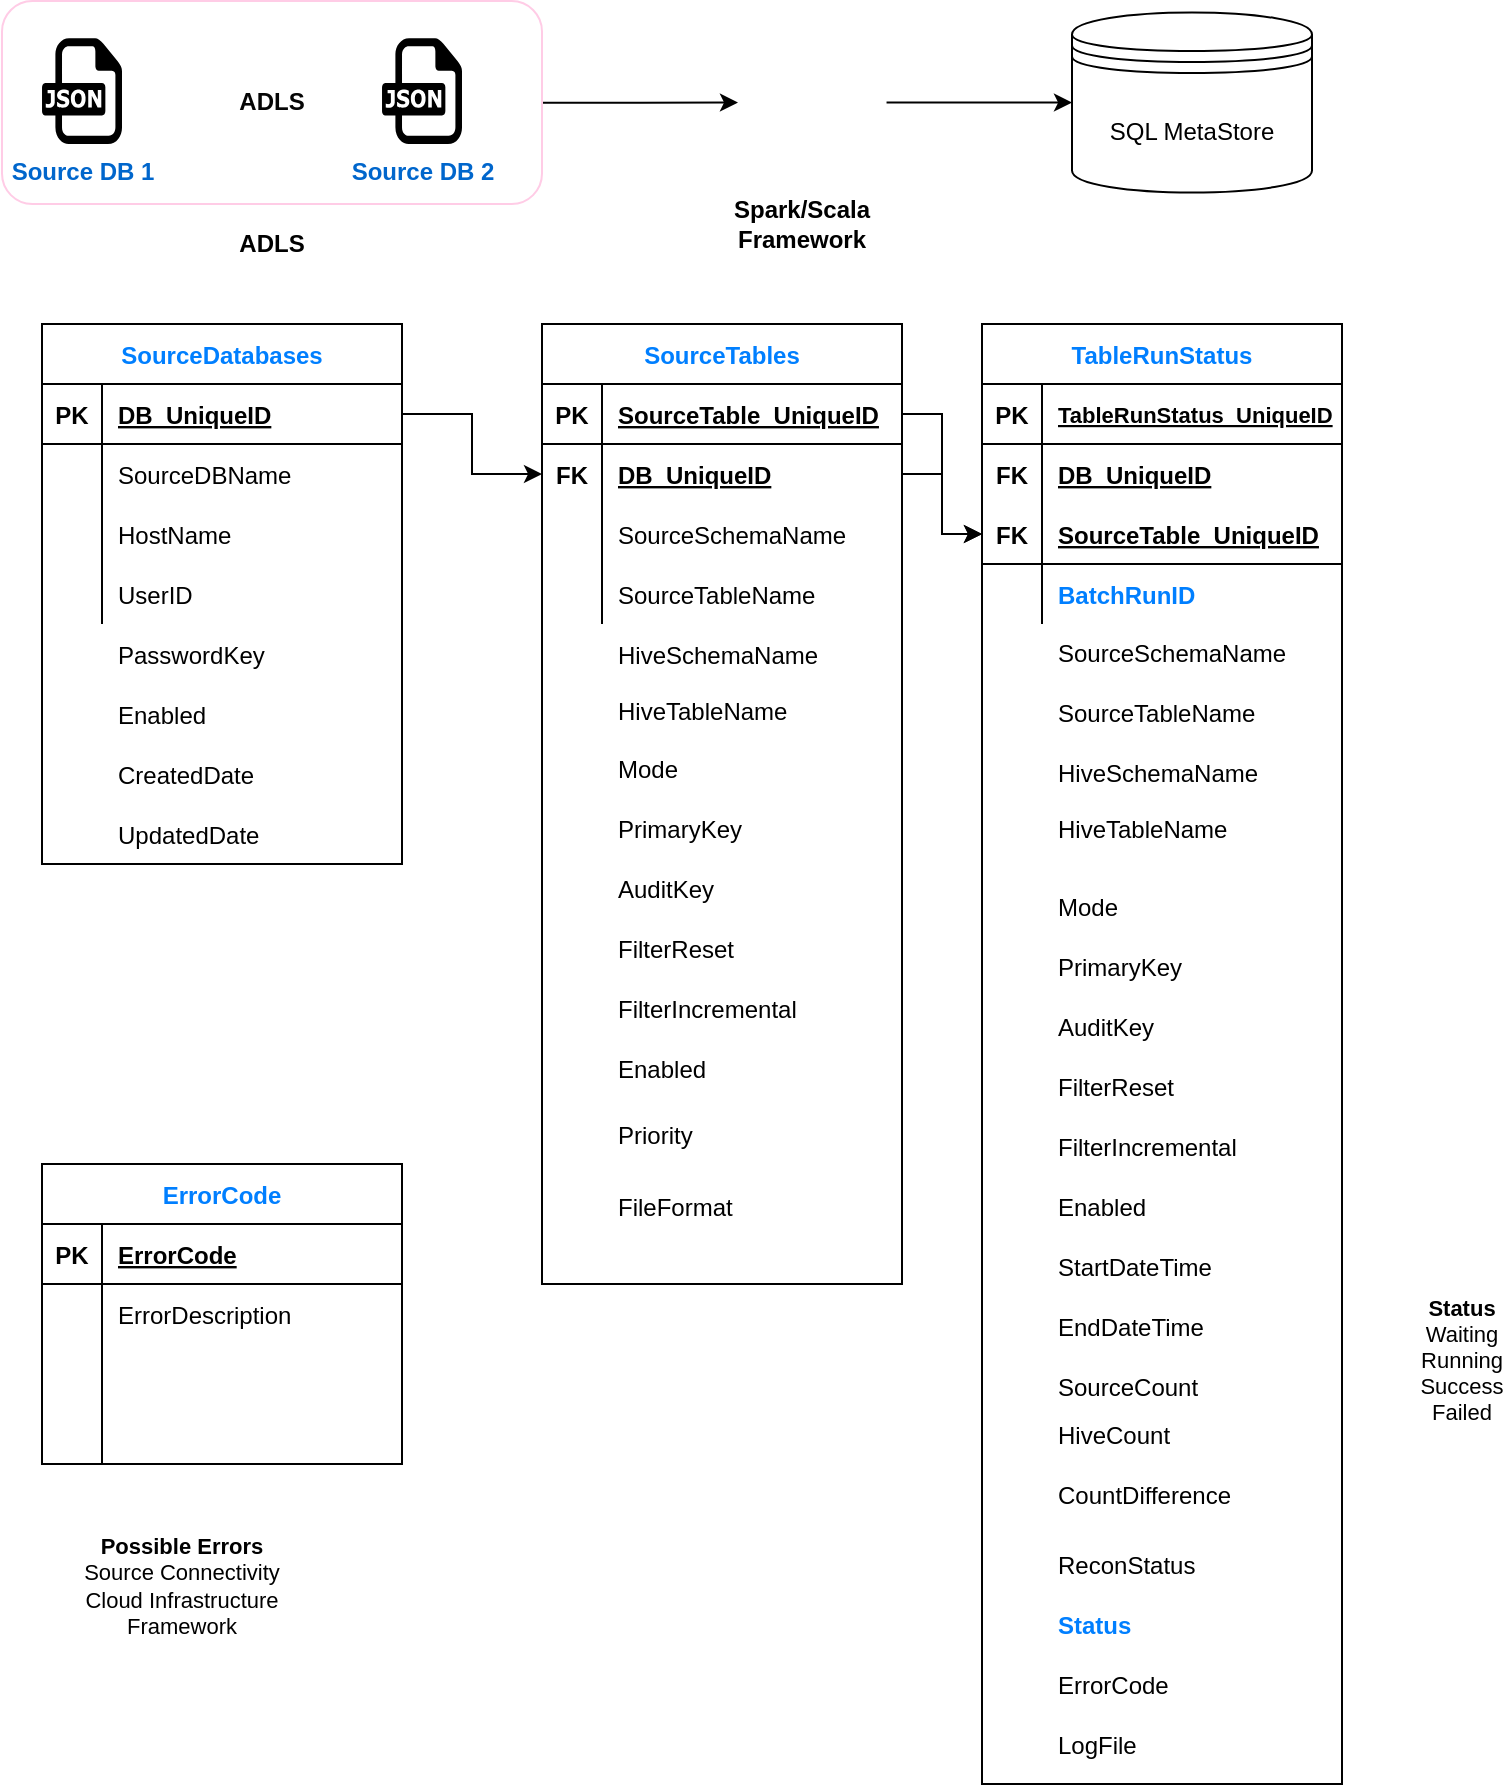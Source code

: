 <mxfile version="13.6.0" type="github" pages="2">
  <diagram id="vkHSAqvuVLFmnMc-gERQ" name="Page-1">
    <mxGraphModel dx="1038" dy="548" grid="1" gridSize="10" guides="1" tooltips="1" connect="1" arrows="1" fold="1" page="1" pageScale="1" pageWidth="850" pageHeight="1100" math="0" shadow="0">
      <root>
        <mxCell id="0" />
        <mxCell id="1" parent="0" />
        <mxCell id="gidcGa3Jhn72kaZIP9KM-67" style="edgeStyle=orthogonalEdgeStyle;rounded=0;orthogonalLoop=1;jettySize=auto;html=1;fontSize=11;fontColor=#007FFF;" parent="1" source="gidcGa3Jhn72kaZIP9KM-63" target="gidcGa3Jhn72kaZIP9KM-65" edge="1">
          <mxGeometry relative="1" as="geometry" />
        </mxCell>
        <mxCell id="gidcGa3Jhn72kaZIP9KM-63" value="&lt;font color=&quot;#050505&quot; size=&quot;1&quot;&gt;&lt;b style=&quot;font-size: 12px&quot;&gt;ADLS&lt;/b&gt;&lt;/font&gt;" style="rounded=1;whiteSpace=wrap;html=1;labelBackgroundColor=none;strokeColor=#FFCCE6;fontSize=11;fontColor=#007FFF;" parent="1" vertex="1">
          <mxGeometry x="20" y="18.55" width="270" height="101.45" as="geometry" />
        </mxCell>
        <mxCell id="OSCY4gfTOVEM4-6REEk--1" value="SQL MetaStore" style="shape=datastore;whiteSpace=wrap;html=1;" parent="1" vertex="1">
          <mxGeometry x="555" y="24.27" width="120" height="90" as="geometry" />
        </mxCell>
        <mxCell id="OSCY4gfTOVEM4-6REEk--18" value="PasswordKey" style="shape=partialRectangle;connectable=0;fillColor=none;top=0;left=0;bottom=0;right=0;align=left;spacingLeft=6;overflow=hidden;" parent="1" vertex="1">
          <mxGeometry x="70" y="330" width="150" height="30" as="geometry" />
        </mxCell>
        <mxCell id="OSCY4gfTOVEM4-6REEk--19" value="Enabled" style="shape=partialRectangle;connectable=0;fillColor=none;top=0;left=0;bottom=0;right=0;align=left;spacingLeft=6;overflow=hidden;" parent="1" vertex="1">
          <mxGeometry x="70" y="360" width="150" height="30" as="geometry" />
        </mxCell>
        <mxCell id="OSCY4gfTOVEM4-6REEk--2" value="SourceDatabases" style="shape=table;startSize=30;container=1;collapsible=1;childLayout=tableLayout;fixedRows=1;rowLines=0;fontStyle=1;align=center;resizeLast=1;fontColor=#007FFF;" parent="1" vertex="1">
          <mxGeometry x="40" y="180" width="180" height="270" as="geometry" />
        </mxCell>
        <mxCell id="OSCY4gfTOVEM4-6REEk--3" value="" style="shape=partialRectangle;collapsible=0;dropTarget=0;pointerEvents=0;fillColor=none;top=0;left=0;bottom=1;right=0;points=[[0,0.5],[1,0.5]];portConstraint=eastwest;" parent="OSCY4gfTOVEM4-6REEk--2" vertex="1">
          <mxGeometry y="30" width="180" height="30" as="geometry" />
        </mxCell>
        <mxCell id="OSCY4gfTOVEM4-6REEk--4" value="PK" style="shape=partialRectangle;connectable=0;fillColor=none;top=0;left=0;bottom=0;right=0;fontStyle=1;overflow=hidden;" parent="OSCY4gfTOVEM4-6REEk--3" vertex="1">
          <mxGeometry width="30" height="30" as="geometry" />
        </mxCell>
        <mxCell id="OSCY4gfTOVEM4-6REEk--5" value="DB_UniqueID" style="shape=partialRectangle;connectable=0;fillColor=none;top=0;left=0;bottom=0;right=0;align=left;spacingLeft=6;fontStyle=5;overflow=hidden;" parent="OSCY4gfTOVEM4-6REEk--3" vertex="1">
          <mxGeometry x="30" width="150" height="30" as="geometry" />
        </mxCell>
        <mxCell id="OSCY4gfTOVEM4-6REEk--6" value="" style="shape=partialRectangle;collapsible=0;dropTarget=0;pointerEvents=0;fillColor=none;top=0;left=0;bottom=0;right=0;points=[[0,0.5],[1,0.5]];portConstraint=eastwest;" parent="OSCY4gfTOVEM4-6REEk--2" vertex="1">
          <mxGeometry y="60" width="180" height="30" as="geometry" />
        </mxCell>
        <mxCell id="OSCY4gfTOVEM4-6REEk--7" value="" style="shape=partialRectangle;connectable=0;fillColor=none;top=0;left=0;bottom=0;right=0;editable=1;overflow=hidden;" parent="OSCY4gfTOVEM4-6REEk--6" vertex="1">
          <mxGeometry width="30" height="30" as="geometry" />
        </mxCell>
        <mxCell id="OSCY4gfTOVEM4-6REEk--8" value="SourceDBName" style="shape=partialRectangle;connectable=0;fillColor=none;top=0;left=0;bottom=0;right=0;align=left;spacingLeft=6;overflow=hidden;" parent="OSCY4gfTOVEM4-6REEk--6" vertex="1">
          <mxGeometry x="30" width="150" height="30" as="geometry" />
        </mxCell>
        <mxCell id="OSCY4gfTOVEM4-6REEk--9" value="" style="shape=partialRectangle;collapsible=0;dropTarget=0;pointerEvents=0;fillColor=none;top=0;left=0;bottom=0;right=0;points=[[0,0.5],[1,0.5]];portConstraint=eastwest;" parent="OSCY4gfTOVEM4-6REEk--2" vertex="1">
          <mxGeometry y="90" width="180" height="30" as="geometry" />
        </mxCell>
        <mxCell id="OSCY4gfTOVEM4-6REEk--10" value="" style="shape=partialRectangle;connectable=0;fillColor=none;top=0;left=0;bottom=0;right=0;editable=1;overflow=hidden;" parent="OSCY4gfTOVEM4-6REEk--9" vertex="1">
          <mxGeometry width="30" height="30" as="geometry" />
        </mxCell>
        <mxCell id="OSCY4gfTOVEM4-6REEk--11" value="HostName" style="shape=partialRectangle;connectable=0;fillColor=none;top=0;left=0;bottom=0;right=0;align=left;spacingLeft=6;overflow=hidden;" parent="OSCY4gfTOVEM4-6REEk--9" vertex="1">
          <mxGeometry x="30" width="150" height="30" as="geometry" />
        </mxCell>
        <mxCell id="OSCY4gfTOVEM4-6REEk--12" value="" style="shape=partialRectangle;collapsible=0;dropTarget=0;pointerEvents=0;fillColor=none;top=0;left=0;bottom=0;right=0;points=[[0,0.5],[1,0.5]];portConstraint=eastwest;" parent="OSCY4gfTOVEM4-6REEk--2" vertex="1">
          <mxGeometry y="120" width="180" height="30" as="geometry" />
        </mxCell>
        <mxCell id="OSCY4gfTOVEM4-6REEk--13" value="" style="shape=partialRectangle;connectable=0;fillColor=none;top=0;left=0;bottom=0;right=0;editable=1;overflow=hidden;" parent="OSCY4gfTOVEM4-6REEk--12" vertex="1">
          <mxGeometry width="30" height="30" as="geometry" />
        </mxCell>
        <mxCell id="OSCY4gfTOVEM4-6REEk--14" value="UserID" style="shape=partialRectangle;connectable=0;fillColor=none;top=0;left=0;bottom=0;right=0;align=left;spacingLeft=6;overflow=hidden;" parent="OSCY4gfTOVEM4-6REEk--12" vertex="1">
          <mxGeometry x="30" width="150" height="30" as="geometry" />
        </mxCell>
        <mxCell id="OSCY4gfTOVEM4-6REEk--41" style="edgeStyle=orthogonalEdgeStyle;rounded=0;orthogonalLoop=1;jettySize=auto;html=1;" parent="1" source="OSCY4gfTOVEM4-6REEk--3" target="OSCY4gfTOVEM4-6REEk--30" edge="1">
          <mxGeometry relative="1" as="geometry" />
        </mxCell>
        <mxCell id="OSCY4gfTOVEM4-6REEk--24" value="HiveSchemaName" style="shape=partialRectangle;connectable=0;fillColor=none;top=0;left=0;bottom=0;right=0;align=left;spacingLeft=6;overflow=hidden;" parent="1" vertex="1">
          <mxGeometry x="320" y="330" width="150" height="30" as="geometry" />
        </mxCell>
        <mxCell id="OSCY4gfTOVEM4-6REEk--25" value="Mode" style="shape=partialRectangle;connectable=0;fillColor=none;top=0;left=0;bottom=0;right=0;align=left;spacingLeft=6;overflow=hidden;" parent="1" vertex="1">
          <mxGeometry x="320" y="387" width="150" height="30" as="geometry" />
        </mxCell>
        <mxCell id="OSCY4gfTOVEM4-6REEk--39" value="FK" style="shape=partialRectangle;connectable=0;fillColor=none;top=0;left=0;bottom=0;right=0;fontStyle=1;overflow=hidden;" parent="1" vertex="1">
          <mxGeometry x="290" y="240" width="30" height="30" as="geometry" />
        </mxCell>
        <mxCell id="OSCY4gfTOVEM4-6REEk--40" value="DB_UniqueID" style="shape=partialRectangle;connectable=0;fillColor=none;top=0;left=0;bottom=0;right=0;align=left;spacingLeft=6;fontStyle=5;overflow=hidden;" parent="1" vertex="1">
          <mxGeometry x="320" y="240" width="150" height="30" as="geometry" />
        </mxCell>
        <mxCell id="OSCY4gfTOVEM4-6REEk--26" value="SourceTables" style="shape=table;startSize=30;container=1;collapsible=1;childLayout=tableLayout;fixedRows=1;rowLines=0;fontStyle=1;align=center;resizeLast=1;fontColor=#007FFF;" parent="1" vertex="1">
          <mxGeometry x="290" y="180" width="180" height="480" as="geometry" />
        </mxCell>
        <mxCell id="OSCY4gfTOVEM4-6REEk--27" value="" style="shape=partialRectangle;collapsible=0;dropTarget=0;pointerEvents=0;fillColor=none;top=0;left=0;bottom=1;right=0;points=[[0,0.5],[1,0.5]];portConstraint=eastwest;" parent="OSCY4gfTOVEM4-6REEk--26" vertex="1">
          <mxGeometry y="30" width="180" height="30" as="geometry" />
        </mxCell>
        <mxCell id="OSCY4gfTOVEM4-6REEk--28" value="PK" style="shape=partialRectangle;connectable=0;fillColor=none;top=0;left=0;bottom=0;right=0;fontStyle=1;overflow=hidden;" parent="OSCY4gfTOVEM4-6REEk--27" vertex="1">
          <mxGeometry width="30" height="30" as="geometry" />
        </mxCell>
        <mxCell id="OSCY4gfTOVEM4-6REEk--29" value="SourceTable_UniqueID" style="shape=partialRectangle;connectable=0;fillColor=none;top=0;left=0;bottom=0;right=0;align=left;spacingLeft=6;fontStyle=5;overflow=hidden;" parent="OSCY4gfTOVEM4-6REEk--27" vertex="1">
          <mxGeometry x="30" width="150" height="30" as="geometry" />
        </mxCell>
        <mxCell id="OSCY4gfTOVEM4-6REEk--30" value="" style="shape=partialRectangle;collapsible=0;dropTarget=0;pointerEvents=0;fillColor=none;top=0;left=0;bottom=0;right=0;points=[[0,0.5],[1,0.5]];portConstraint=eastwest;" parent="OSCY4gfTOVEM4-6REEk--26" vertex="1">
          <mxGeometry y="60" width="180" height="30" as="geometry" />
        </mxCell>
        <mxCell id="OSCY4gfTOVEM4-6REEk--31" value="" style="shape=partialRectangle;connectable=0;fillColor=none;top=0;left=0;bottom=0;right=0;editable=1;overflow=hidden;strokeColor=#FFCCE6;" parent="OSCY4gfTOVEM4-6REEk--30" vertex="1">
          <mxGeometry width="30" height="30" as="geometry" />
        </mxCell>
        <mxCell id="OSCY4gfTOVEM4-6REEk--32" value="" style="shape=partialRectangle;connectable=0;fillColor=none;top=0;left=0;bottom=0;right=0;align=left;spacingLeft=6;overflow=hidden;" parent="OSCY4gfTOVEM4-6REEk--30" vertex="1">
          <mxGeometry x="30" width="150" height="30" as="geometry" />
        </mxCell>
        <mxCell id="OSCY4gfTOVEM4-6REEk--33" value="" style="shape=partialRectangle;collapsible=0;dropTarget=0;pointerEvents=0;fillColor=none;top=0;left=0;bottom=0;right=0;points=[[0,0.5],[1,0.5]];portConstraint=eastwest;" parent="OSCY4gfTOVEM4-6REEk--26" vertex="1">
          <mxGeometry y="90" width="180" height="30" as="geometry" />
        </mxCell>
        <mxCell id="OSCY4gfTOVEM4-6REEk--34" value="" style="shape=partialRectangle;connectable=0;fillColor=none;top=0;left=0;bottom=0;right=0;editable=1;overflow=hidden;" parent="OSCY4gfTOVEM4-6REEk--33" vertex="1">
          <mxGeometry width="30" height="30" as="geometry" />
        </mxCell>
        <mxCell id="OSCY4gfTOVEM4-6REEk--35" value="SourceSchemaName" style="shape=partialRectangle;connectable=0;fillColor=none;top=0;left=0;bottom=0;right=0;align=left;spacingLeft=6;overflow=hidden;" parent="OSCY4gfTOVEM4-6REEk--33" vertex="1">
          <mxGeometry x="30" width="150" height="30" as="geometry" />
        </mxCell>
        <mxCell id="OSCY4gfTOVEM4-6REEk--36" value="" style="shape=partialRectangle;collapsible=0;dropTarget=0;pointerEvents=0;fillColor=none;top=0;left=0;bottom=0;right=0;points=[[0,0.5],[1,0.5]];portConstraint=eastwest;" parent="OSCY4gfTOVEM4-6REEk--26" vertex="1">
          <mxGeometry y="120" width="180" height="30" as="geometry" />
        </mxCell>
        <mxCell id="OSCY4gfTOVEM4-6REEk--37" value="" style="shape=partialRectangle;connectable=0;fillColor=none;top=0;left=0;bottom=0;right=0;editable=1;overflow=hidden;" parent="OSCY4gfTOVEM4-6REEk--36" vertex="1">
          <mxGeometry width="30" height="30" as="geometry" />
        </mxCell>
        <mxCell id="OSCY4gfTOVEM4-6REEk--38" value="SourceTableName" style="shape=partialRectangle;connectable=0;fillColor=none;top=0;left=0;bottom=0;right=0;align=left;spacingLeft=6;overflow=hidden;" parent="OSCY4gfTOVEM4-6REEk--36" vertex="1">
          <mxGeometry x="30" width="150" height="30" as="geometry" />
        </mxCell>
        <mxCell id="OSCY4gfTOVEM4-6REEk--43" value="FilterReset" style="shape=partialRectangle;connectable=0;fillColor=none;top=0;left=0;bottom=0;right=0;align=left;spacingLeft=6;overflow=hidden;" parent="1" vertex="1">
          <mxGeometry x="320" y="477" width="150" height="30" as="geometry" />
        </mxCell>
        <mxCell id="OSCY4gfTOVEM4-6REEk--44" value="FilterIncremental" style="shape=partialRectangle;connectable=0;fillColor=none;top=0;left=0;bottom=0;right=0;align=left;spacingLeft=6;overflow=hidden;" parent="1" vertex="1">
          <mxGeometry x="320" y="507" width="150" height="30" as="geometry" />
        </mxCell>
        <mxCell id="OSCY4gfTOVEM4-6REEk--45" value="PrimaryKey" style="shape=partialRectangle;connectable=0;fillColor=none;top=0;left=0;bottom=0;right=0;align=left;spacingLeft=6;overflow=hidden;" parent="1" vertex="1">
          <mxGeometry x="320" y="417" width="150" height="30" as="geometry" />
        </mxCell>
        <mxCell id="OSCY4gfTOVEM4-6REEk--46" value="AuditKey" style="shape=partialRectangle;connectable=0;fillColor=none;top=0;left=0;bottom=0;right=0;align=left;spacingLeft=6;overflow=hidden;" parent="1" vertex="1">
          <mxGeometry x="320" y="447" width="150" height="30" as="geometry" />
        </mxCell>
        <mxCell id="OSCY4gfTOVEM4-6REEk--47" value="Enabled" style="shape=partialRectangle;connectable=0;fillColor=none;top=0;left=0;bottom=0;right=0;align=left;spacingLeft=6;overflow=hidden;" parent="1" vertex="1">
          <mxGeometry x="320" y="537" width="150" height="30" as="geometry" />
        </mxCell>
        <mxCell id="OSCY4gfTOVEM4-6REEk--48" value="CreatedDate" style="shape=partialRectangle;connectable=0;fillColor=none;top=0;left=0;bottom=0;right=0;align=left;spacingLeft=6;overflow=hidden;" parent="1" vertex="1">
          <mxGeometry x="70" y="390" width="150" height="30" as="geometry" />
        </mxCell>
        <mxCell id="OSCY4gfTOVEM4-6REEk--49" value="UpdatedDate" style="shape=partialRectangle;connectable=0;fillColor=none;top=0;left=0;bottom=0;right=0;align=left;spacingLeft=6;overflow=hidden;" parent="1" vertex="1">
          <mxGeometry x="70" y="420" width="150" height="30" as="geometry" />
        </mxCell>
        <mxCell id="gidcGa3Jhn72kaZIP9KM-15" value="Mode" style="shape=partialRectangle;connectable=0;fillColor=none;top=0;left=0;bottom=0;right=0;align=left;spacingLeft=6;overflow=hidden;" parent="1" vertex="1">
          <mxGeometry x="540" y="456" width="150" height="30" as="geometry" />
        </mxCell>
        <mxCell id="gidcGa3Jhn72kaZIP9KM-16" value="FK" style="shape=partialRectangle;connectable=0;fillColor=none;top=0;left=0;bottom=0;right=0;fontStyle=1;overflow=hidden;" parent="1" vertex="1">
          <mxGeometry x="510" y="240" width="30" height="30" as="geometry" />
        </mxCell>
        <mxCell id="gidcGa3Jhn72kaZIP9KM-17" value="DB_UniqueID" style="shape=partialRectangle;connectable=0;fillColor=none;top=0;left=0;bottom=0;right=0;align=left;spacingLeft=6;fontStyle=5;overflow=hidden;" parent="1" vertex="1">
          <mxGeometry x="540" y="240" width="150" height="30" as="geometry" />
        </mxCell>
        <mxCell id="gidcGa3Jhn72kaZIP9KM-31" value="FilterReset" style="shape=partialRectangle;connectable=0;fillColor=none;top=0;left=0;bottom=0;right=0;align=left;spacingLeft=6;overflow=hidden;" parent="1" vertex="1">
          <mxGeometry x="540" y="546" width="150" height="30" as="geometry" />
        </mxCell>
        <mxCell id="gidcGa3Jhn72kaZIP9KM-32" value="FilterIncremental" style="shape=partialRectangle;connectable=0;fillColor=none;top=0;left=0;bottom=0;right=0;align=left;spacingLeft=6;overflow=hidden;" parent="1" vertex="1">
          <mxGeometry x="540" y="576" width="150" height="30" as="geometry" />
        </mxCell>
        <mxCell id="gidcGa3Jhn72kaZIP9KM-33" value="PrimaryKey" style="shape=partialRectangle;connectable=0;fillColor=none;top=0;left=0;bottom=0;right=0;align=left;spacingLeft=6;overflow=hidden;" parent="1" vertex="1">
          <mxGeometry x="540" y="486" width="150" height="30" as="geometry" />
        </mxCell>
        <mxCell id="gidcGa3Jhn72kaZIP9KM-34" value="AuditKey" style="shape=partialRectangle;connectable=0;fillColor=none;top=0;left=0;bottom=0;right=0;align=left;spacingLeft=6;overflow=hidden;" parent="1" vertex="1">
          <mxGeometry x="540" y="516" width="150" height="30" as="geometry" />
        </mxCell>
        <mxCell id="gidcGa3Jhn72kaZIP9KM-35" value="Enabled" style="shape=partialRectangle;connectable=0;fillColor=none;top=0;left=0;bottom=0;right=0;align=left;spacingLeft=6;overflow=hidden;strokeColor=#0066CC;" parent="1" vertex="1">
          <mxGeometry x="540" y="606" width="150" height="30" as="geometry" />
        </mxCell>
        <mxCell id="gidcGa3Jhn72kaZIP9KM-18" value="TableRunStatus" style="shape=table;startSize=30;container=1;collapsible=1;childLayout=tableLayout;fixedRows=1;rowLines=0;fontStyle=1;align=center;resizeLast=1;labelBackgroundColor=none;fontColor=#007FFF;" parent="1" vertex="1">
          <mxGeometry x="510" y="180" width="180" height="730" as="geometry" />
        </mxCell>
        <mxCell id="gidcGa3Jhn72kaZIP9KM-19" value="" style="shape=partialRectangle;collapsible=0;dropTarget=0;pointerEvents=0;fillColor=none;top=0;left=0;bottom=1;right=0;points=[[0,0.5],[1,0.5]];portConstraint=eastwest;" parent="gidcGa3Jhn72kaZIP9KM-18" vertex="1">
          <mxGeometry y="30" width="180" height="30" as="geometry" />
        </mxCell>
        <mxCell id="gidcGa3Jhn72kaZIP9KM-20" value="PK" style="shape=partialRectangle;connectable=0;fillColor=none;top=0;left=0;bottom=0;right=0;fontStyle=1;overflow=hidden;" parent="gidcGa3Jhn72kaZIP9KM-19" vertex="1">
          <mxGeometry width="30" height="30" as="geometry" />
        </mxCell>
        <mxCell id="gidcGa3Jhn72kaZIP9KM-21" value="TableRunStatus_UniqueID" style="shape=partialRectangle;connectable=0;fillColor=none;top=0;left=0;bottom=0;right=0;align=left;spacingLeft=6;fontStyle=5;overflow=hidden;fontSize=11;" parent="gidcGa3Jhn72kaZIP9KM-19" vertex="1">
          <mxGeometry x="30" width="150" height="30" as="geometry" />
        </mxCell>
        <mxCell id="gidcGa3Jhn72kaZIP9KM-22" value="" style="shape=partialRectangle;collapsible=0;dropTarget=0;pointerEvents=0;fillColor=none;top=0;left=0;bottom=0;right=0;points=[[0,0.5],[1,0.5]];portConstraint=eastwest;" parent="gidcGa3Jhn72kaZIP9KM-18" vertex="1">
          <mxGeometry y="60" width="180" height="30" as="geometry" />
        </mxCell>
        <mxCell id="gidcGa3Jhn72kaZIP9KM-23" value="" style="shape=partialRectangle;connectable=0;fillColor=none;top=0;left=0;bottom=0;right=0;editable=1;overflow=hidden;strokeColor=#FFCCE6;" parent="gidcGa3Jhn72kaZIP9KM-22" vertex="1">
          <mxGeometry width="30" height="30" as="geometry" />
        </mxCell>
        <mxCell id="gidcGa3Jhn72kaZIP9KM-24" value="" style="shape=partialRectangle;connectable=0;fillColor=none;top=0;left=0;bottom=0;right=0;align=left;spacingLeft=6;overflow=hidden;" parent="gidcGa3Jhn72kaZIP9KM-22" vertex="1">
          <mxGeometry x="30" width="150" height="30" as="geometry" />
        </mxCell>
        <mxCell id="gidcGa3Jhn72kaZIP9KM-25" value="" style="shape=partialRectangle;collapsible=0;dropTarget=0;pointerEvents=0;fillColor=none;top=0;left=0;bottom=0;right=0;points=[[0,0.5],[1,0.5]];portConstraint=eastwest;" parent="gidcGa3Jhn72kaZIP9KM-18" vertex="1">
          <mxGeometry y="90" width="180" height="30" as="geometry" />
        </mxCell>
        <mxCell id="gidcGa3Jhn72kaZIP9KM-26" value="" style="shape=partialRectangle;connectable=0;fillColor=none;top=0;left=0;bottom=0;right=0;editable=1;overflow=hidden;" parent="gidcGa3Jhn72kaZIP9KM-25" vertex="1">
          <mxGeometry width="30" height="30" as="geometry" />
        </mxCell>
        <mxCell id="gidcGa3Jhn72kaZIP9KM-27" value="" style="shape=partialRectangle;connectable=0;fillColor=none;top=0;left=0;bottom=0;right=0;align=left;spacingLeft=6;overflow=hidden;" parent="gidcGa3Jhn72kaZIP9KM-25" vertex="1">
          <mxGeometry x="30" width="150" height="30" as="geometry" />
        </mxCell>
        <mxCell id="gidcGa3Jhn72kaZIP9KM-28" value="" style="shape=partialRectangle;collapsible=0;dropTarget=0;pointerEvents=0;fillColor=none;top=0;left=0;bottom=0;right=0;points=[[0,0.5],[1,0.5]];portConstraint=eastwest;" parent="gidcGa3Jhn72kaZIP9KM-18" vertex="1">
          <mxGeometry y="120" width="180" height="30" as="geometry" />
        </mxCell>
        <mxCell id="gidcGa3Jhn72kaZIP9KM-29" value="" style="shape=partialRectangle;connectable=0;fillColor=none;top=0;left=0;bottom=0;right=0;editable=1;overflow=hidden;" parent="gidcGa3Jhn72kaZIP9KM-28" vertex="1">
          <mxGeometry width="30" height="30" as="geometry" />
        </mxCell>
        <mxCell id="gidcGa3Jhn72kaZIP9KM-30" value="BatchRunID" style="shape=partialRectangle;connectable=0;fillColor=none;top=0;left=0;bottom=0;right=0;align=left;spacingLeft=6;overflow=hidden;fontColor=#007FFF;fontStyle=1" parent="gidcGa3Jhn72kaZIP9KM-28" vertex="1">
          <mxGeometry x="30" width="150" height="30" as="geometry" />
        </mxCell>
        <mxCell id="gidcGa3Jhn72kaZIP9KM-43" value="" style="shape=partialRectangle;collapsible=0;dropTarget=0;pointerEvents=0;fillColor=none;top=0;left=0;bottom=1;right=0;points=[[0,0.5],[1,0.5]];portConstraint=eastwest;" parent="1" vertex="1">
          <mxGeometry x="510" y="270" width="180" height="30" as="geometry" />
        </mxCell>
        <mxCell id="gidcGa3Jhn72kaZIP9KM-44" value="FK" style="shape=partialRectangle;connectable=0;fillColor=none;top=0;left=0;bottom=0;right=0;fontStyle=1;overflow=hidden;" parent="gidcGa3Jhn72kaZIP9KM-43" vertex="1">
          <mxGeometry width="30" height="30" as="geometry" />
        </mxCell>
        <mxCell id="gidcGa3Jhn72kaZIP9KM-45" value="SourceTable_UniqueID" style="shape=partialRectangle;connectable=0;fillColor=none;top=0;left=0;bottom=0;right=0;align=left;spacingLeft=6;fontStyle=5;overflow=hidden;" parent="gidcGa3Jhn72kaZIP9KM-43" vertex="1">
          <mxGeometry x="30" width="150" height="30" as="geometry" />
        </mxCell>
        <mxCell id="gidcGa3Jhn72kaZIP9KM-49" value="StartDateTime" style="shape=partialRectangle;connectable=0;fillColor=none;top=0;left=0;bottom=0;right=0;align=left;spacingLeft=6;overflow=hidden;" parent="1" vertex="1">
          <mxGeometry x="540" y="636" width="150" height="30" as="geometry" />
        </mxCell>
        <mxCell id="gidcGa3Jhn72kaZIP9KM-50" value="EndDateTime" style="shape=partialRectangle;connectable=0;fillColor=none;top=0;left=0;bottom=0;right=0;align=left;spacingLeft=6;overflow=hidden;" parent="1" vertex="1">
          <mxGeometry x="540" y="666" width="150" height="30" as="geometry" />
        </mxCell>
        <mxCell id="gidcGa3Jhn72kaZIP9KM-51" value="Status" style="shape=partialRectangle;connectable=0;fillColor=none;top=0;left=0;bottom=0;right=0;align=left;spacingLeft=6;overflow=hidden;fontColor=#007FFF;fontStyle=1" parent="1" vertex="1">
          <mxGeometry x="540" y="815" width="150" height="30" as="geometry" />
        </mxCell>
        <mxCell id="gidcGa3Jhn72kaZIP9KM-52" value="HiveTableName" style="shape=partialRectangle;connectable=0;fillColor=none;top=0;left=0;bottom=0;right=0;align=left;spacingLeft=6;overflow=hidden;" parent="1" vertex="1">
          <mxGeometry x="320" y="358" width="150" height="30" as="geometry" />
        </mxCell>
        <mxCell id="gidcGa3Jhn72kaZIP9KM-53" value="HiveSchemaName" style="shape=partialRectangle;connectable=0;fillColor=none;top=0;left=0;bottom=0;right=0;align=left;spacingLeft=6;overflow=hidden;" parent="1" vertex="1">
          <mxGeometry x="540" y="389" width="150" height="30" as="geometry" />
        </mxCell>
        <mxCell id="gidcGa3Jhn72kaZIP9KM-54" value="SourceSchemaName" style="shape=partialRectangle;connectable=0;fillColor=none;top=0;left=0;bottom=0;right=0;align=left;spacingLeft=6;overflow=hidden;" parent="1" vertex="1">
          <mxGeometry x="540" y="329" width="150" height="30" as="geometry" />
        </mxCell>
        <mxCell id="gidcGa3Jhn72kaZIP9KM-55" value="SourceTableName" style="shape=partialRectangle;connectable=0;fillColor=none;top=0;left=0;bottom=0;right=0;align=left;spacingLeft=6;overflow=hidden;" parent="1" vertex="1">
          <mxGeometry x="540" y="359" width="150" height="30" as="geometry" />
        </mxCell>
        <mxCell id="gidcGa3Jhn72kaZIP9KM-56" value="HiveTableName" style="shape=partialRectangle;connectable=0;fillColor=none;top=0;left=0;bottom=0;right=0;align=left;spacingLeft=6;overflow=hidden;" parent="1" vertex="1">
          <mxGeometry x="540" y="417" width="150" height="30" as="geometry" />
        </mxCell>
        <mxCell id="gidcGa3Jhn72kaZIP9KM-57" value="" style="edgeStyle=orthogonalEdgeStyle;rounded=0;orthogonalLoop=1;jettySize=auto;html=1;fontSize=11;fontColor=#007FFF;" parent="1" source="OSCY4gfTOVEM4-6REEk--27" target="gidcGa3Jhn72kaZIP9KM-43" edge="1">
          <mxGeometry relative="1" as="geometry" />
        </mxCell>
        <mxCell id="gidcGa3Jhn72kaZIP9KM-59" value="" style="edgeStyle=orthogonalEdgeStyle;rounded=0;orthogonalLoop=1;jettySize=auto;html=1;fontSize=11;fontColor=#007FFF;" parent="1" source="OSCY4gfTOVEM4-6REEk--30" target="gidcGa3Jhn72kaZIP9KM-43" edge="1">
          <mxGeometry relative="1" as="geometry" />
        </mxCell>
        <mxCell id="gidcGa3Jhn72kaZIP9KM-60" value="&lt;font style=&quot;font-size: 12px&quot; color=&quot;#0066cc&quot;&gt;&lt;b&gt;Source DB 1&lt;/b&gt;&lt;/font&gt;" style="dashed=0;outlineConnect=0;html=1;align=center;labelPosition=center;verticalLabelPosition=bottom;verticalAlign=top;shape=mxgraph.weblogos.json;labelBackgroundColor=none;strokeColor=#FFCCE6;fontSize=11;fontColor=#007FFF;" parent="1" vertex="1">
          <mxGeometry x="40" y="37.1" width="40" height="52.9" as="geometry" />
        </mxCell>
        <mxCell id="gidcGa3Jhn72kaZIP9KM-61" value="&lt;font style=&quot;font-size: 12px&quot; color=&quot;#0066cc&quot;&gt;&lt;b&gt;Source DB 2&lt;/b&gt;&lt;/font&gt;" style="dashed=0;outlineConnect=0;html=1;align=center;labelPosition=center;verticalLabelPosition=bottom;verticalAlign=top;shape=mxgraph.weblogos.json;labelBackgroundColor=none;strokeColor=#FFCCE6;fontSize=11;fontColor=#007FFF;" parent="1" vertex="1">
          <mxGeometry x="210" y="37.1" width="40" height="52.9" as="geometry" />
        </mxCell>
        <mxCell id="gidcGa3Jhn72kaZIP9KM-68" style="edgeStyle=orthogonalEdgeStyle;rounded=0;orthogonalLoop=1;jettySize=auto;html=1;fontSize=11;fontColor=#007FFF;" parent="1" source="gidcGa3Jhn72kaZIP9KM-65" target="OSCY4gfTOVEM4-6REEk--1" edge="1">
          <mxGeometry relative="1" as="geometry" />
        </mxCell>
        <mxCell id="gidcGa3Jhn72kaZIP9KM-65" value="" style="shape=image;html=1;verticalAlign=top;verticalLabelPosition=bottom;labelBackgroundColor=#ffffff;imageAspect=0;aspect=fixed;image=https://cdn4.iconfinder.com/data/icons/logos-brands-5/24/scala-128.png;strokeColor=#FFCCE6;fontSize=11;fontColor=#007FFF;" parent="1" vertex="1">
          <mxGeometry x="388" y="32.14" width="74.27" height="74.27" as="geometry" />
        </mxCell>
        <mxCell id="gidcGa3Jhn72kaZIP9KM-69" value="&lt;b&gt;&lt;font style=&quot;font-size: 12px&quot;&gt;Spark/Scala Framework&lt;/font&gt;&lt;/b&gt;" style="text;html=1;strokeColor=none;fillColor=none;align=center;verticalAlign=middle;whiteSpace=wrap;rounded=0;labelBackgroundColor=none;fontSize=11;" parent="1" vertex="1">
          <mxGeometry x="400" y="120" width="40" height="20" as="geometry" />
        </mxCell>
        <mxCell id="gidcGa3Jhn72kaZIP9KM-70" value="&lt;b&gt;&lt;font style=&quot;font-size: 12px&quot;&gt;ADLS&lt;/font&gt;&lt;/b&gt;" style="text;html=1;strokeColor=none;fillColor=none;align=center;verticalAlign=middle;whiteSpace=wrap;rounded=0;labelBackgroundColor=none;fontSize=11;" parent="1" vertex="1">
          <mxGeometry x="135" y="130" width="40" height="20" as="geometry" />
        </mxCell>
        <mxCell id="gidcGa3Jhn72kaZIP9KM-74" value="&lt;b&gt;Status&lt;/b&gt;&lt;br&gt;Waiting&lt;br&gt;Running&lt;br&gt;Success&lt;br&gt;Failed&lt;br&gt;" style="text;html=1;strokeColor=none;fillColor=none;align=center;verticalAlign=middle;whiteSpace=wrap;rounded=0;labelBackgroundColor=none;fontSize=11;fontColor=#000000;" parent="1" vertex="1">
          <mxGeometry x="740" y="680" width="20" height="36" as="geometry" />
        </mxCell>
        <mxCell id="L2cQDO3aGqiAbLSgbnmA-1" value="SourceCount" style="shape=partialRectangle;connectable=0;fillColor=none;top=0;left=0;bottom=0;right=0;align=left;spacingLeft=6;overflow=hidden;" parent="1" vertex="1">
          <mxGeometry x="540" y="696" width="150" height="30" as="geometry" />
        </mxCell>
        <mxCell id="L2cQDO3aGqiAbLSgbnmA-2" value="HiveCount" style="shape=partialRectangle;connectable=0;fillColor=none;top=0;left=0;bottom=0;right=0;align=left;spacingLeft=6;overflow=hidden;" parent="1" vertex="1">
          <mxGeometry x="540" y="720" width="150" height="30" as="geometry" />
        </mxCell>
        <mxCell id="L2cQDO3aGqiAbLSgbnmA-3" value="ReconStatus" style="shape=partialRectangle;connectable=0;fillColor=none;top=0;left=0;bottom=0;right=0;align=left;spacingLeft=6;overflow=hidden;" parent="1" vertex="1">
          <mxGeometry x="540" y="785" width="150" height="30" as="geometry" />
        </mxCell>
        <mxCell id="L2cQDO3aGqiAbLSgbnmA-4" value="CountDifference" style="shape=partialRectangle;connectable=0;fillColor=none;top=0;left=0;bottom=0;right=0;align=left;spacingLeft=6;overflow=hidden;" parent="1" vertex="1">
          <mxGeometry x="540" y="750" width="150" height="30" as="geometry" />
        </mxCell>
        <mxCell id="6tP63ns6NELTxYfx16v6-1" value="ErrorCode" style="shape=partialRectangle;connectable=0;fillColor=none;top=0;left=0;bottom=0;right=0;align=left;spacingLeft=6;overflow=hidden;" vertex="1" parent="1">
          <mxGeometry x="540" y="845" width="150" height="30" as="geometry" />
        </mxCell>
        <mxCell id="6tP63ns6NELTxYfx16v6-15" value="ErrorCode" style="shape=table;startSize=30;container=1;collapsible=1;childLayout=tableLayout;fixedRows=1;rowLines=0;fontStyle=1;align=center;resizeLast=1;fontColor=#007FFF;" vertex="1" parent="1">
          <mxGeometry x="40" y="600" width="180" height="150" as="geometry" />
        </mxCell>
        <mxCell id="6tP63ns6NELTxYfx16v6-16" value="" style="shape=partialRectangle;collapsible=0;dropTarget=0;pointerEvents=0;fillColor=none;top=0;left=0;bottom=1;right=0;points=[[0,0.5],[1,0.5]];portConstraint=eastwest;" vertex="1" parent="6tP63ns6NELTxYfx16v6-15">
          <mxGeometry y="30" width="180" height="30" as="geometry" />
        </mxCell>
        <mxCell id="6tP63ns6NELTxYfx16v6-17" value="PK" style="shape=partialRectangle;connectable=0;fillColor=none;top=0;left=0;bottom=0;right=0;fontStyle=1;overflow=hidden;" vertex="1" parent="6tP63ns6NELTxYfx16v6-16">
          <mxGeometry width="30" height="30" as="geometry" />
        </mxCell>
        <mxCell id="6tP63ns6NELTxYfx16v6-18" value="ErrorCode" style="shape=partialRectangle;connectable=0;fillColor=none;top=0;left=0;bottom=0;right=0;align=left;spacingLeft=6;fontStyle=5;overflow=hidden;" vertex="1" parent="6tP63ns6NELTxYfx16v6-16">
          <mxGeometry x="30" width="150" height="30" as="geometry" />
        </mxCell>
        <mxCell id="6tP63ns6NELTxYfx16v6-19" value="" style="shape=partialRectangle;collapsible=0;dropTarget=0;pointerEvents=0;fillColor=none;top=0;left=0;bottom=0;right=0;points=[[0,0.5],[1,0.5]];portConstraint=eastwest;" vertex="1" parent="6tP63ns6NELTxYfx16v6-15">
          <mxGeometry y="60" width="180" height="30" as="geometry" />
        </mxCell>
        <mxCell id="6tP63ns6NELTxYfx16v6-20" value="" style="shape=partialRectangle;connectable=0;fillColor=none;top=0;left=0;bottom=0;right=0;editable=1;overflow=hidden;" vertex="1" parent="6tP63ns6NELTxYfx16v6-19">
          <mxGeometry width="30" height="30" as="geometry" />
        </mxCell>
        <mxCell id="6tP63ns6NELTxYfx16v6-21" value="ErrorDescription" style="shape=partialRectangle;connectable=0;fillColor=none;top=0;left=0;bottom=0;right=0;align=left;spacingLeft=6;overflow=hidden;" vertex="1" parent="6tP63ns6NELTxYfx16v6-19">
          <mxGeometry x="30" width="150" height="30" as="geometry" />
        </mxCell>
        <mxCell id="6tP63ns6NELTxYfx16v6-22" value="" style="shape=partialRectangle;collapsible=0;dropTarget=0;pointerEvents=0;fillColor=none;top=0;left=0;bottom=0;right=0;points=[[0,0.5],[1,0.5]];portConstraint=eastwest;" vertex="1" parent="6tP63ns6NELTxYfx16v6-15">
          <mxGeometry y="90" width="180" height="30" as="geometry" />
        </mxCell>
        <mxCell id="6tP63ns6NELTxYfx16v6-23" value="" style="shape=partialRectangle;connectable=0;fillColor=none;top=0;left=0;bottom=0;right=0;editable=1;overflow=hidden;" vertex="1" parent="6tP63ns6NELTxYfx16v6-22">
          <mxGeometry width="30" height="30" as="geometry" />
        </mxCell>
        <mxCell id="6tP63ns6NELTxYfx16v6-24" value="" style="shape=partialRectangle;connectable=0;fillColor=none;top=0;left=0;bottom=0;right=0;align=left;spacingLeft=6;overflow=hidden;" vertex="1" parent="6tP63ns6NELTxYfx16v6-22">
          <mxGeometry x="30" width="150" height="30" as="geometry" />
        </mxCell>
        <mxCell id="6tP63ns6NELTxYfx16v6-25" value="" style="shape=partialRectangle;collapsible=0;dropTarget=0;pointerEvents=0;fillColor=none;top=0;left=0;bottom=0;right=0;points=[[0,0.5],[1,0.5]];portConstraint=eastwest;" vertex="1" parent="6tP63ns6NELTxYfx16v6-15">
          <mxGeometry y="120" width="180" height="30" as="geometry" />
        </mxCell>
        <mxCell id="6tP63ns6NELTxYfx16v6-26" value="" style="shape=partialRectangle;connectable=0;fillColor=none;top=0;left=0;bottom=0;right=0;editable=1;overflow=hidden;" vertex="1" parent="6tP63ns6NELTxYfx16v6-25">
          <mxGeometry width="30" height="30" as="geometry" />
        </mxCell>
        <mxCell id="6tP63ns6NELTxYfx16v6-27" value="" style="shape=partialRectangle;connectable=0;fillColor=none;top=0;left=0;bottom=0;right=0;align=left;spacingLeft=6;overflow=hidden;" vertex="1" parent="6tP63ns6NELTxYfx16v6-25">
          <mxGeometry x="30" width="150" height="30" as="geometry" />
        </mxCell>
        <mxCell id="6tP63ns6NELTxYfx16v6-28" value="&lt;b&gt;Possible Errors&lt;/b&gt;&lt;br&gt;Source Connectivity&lt;br&gt;Cloud Infrastructure&lt;br&gt;Framework" style="text;html=1;strokeColor=none;fillColor=none;align=center;verticalAlign=middle;whiteSpace=wrap;rounded=0;labelBackgroundColor=none;fontSize=11;fontColor=#000000;" vertex="1" parent="1">
          <mxGeometry x="20" y="785" width="180" height="51" as="geometry" />
        </mxCell>
        <mxCell id="6tP63ns6NELTxYfx16v6-29" value="Priority" style="shape=partialRectangle;connectable=0;fillColor=none;top=0;left=0;bottom=0;right=0;align=left;spacingLeft=6;overflow=hidden;" vertex="1" parent="1">
          <mxGeometry x="320" y="570" width="150" height="30" as="geometry" />
        </mxCell>
        <mxCell id="6tP63ns6NELTxYfx16v6-30" value="FileFormat" style="shape=partialRectangle;connectable=0;fillColor=none;top=0;left=0;bottom=0;right=0;align=left;spacingLeft=6;overflow=hidden;" vertex="1" parent="1">
          <mxGeometry x="320" y="606" width="150" height="30" as="geometry" />
        </mxCell>
        <mxCell id="6tP63ns6NELTxYfx16v6-31" value="LogFile" style="shape=partialRectangle;connectable=0;fillColor=none;top=0;left=0;bottom=0;right=0;align=left;spacingLeft=6;overflow=hidden;" vertex="1" parent="1">
          <mxGeometry x="540" y="875" width="150" height="30" as="geometry" />
        </mxCell>
      </root>
    </mxGraphModel>
  </diagram>
  <diagram id="kVW1ceD6wAGjza8AQW-f" name="Page-2">
    <mxGraphModel dx="1038" dy="548" grid="1" gridSize="10" guides="1" tooltips="1" connect="1" arrows="1" fold="1" page="1" pageScale="1" pageWidth="850" pageHeight="1100" math="0" shadow="0">
      <root>
        <mxCell id="t8ctUy6-qEljweguRVWg-0" />
        <mxCell id="t8ctUy6-qEljweguRVWg-1" parent="t8ctUy6-qEljweguRVWg-0" />
        <mxCell id="yhT_ZCRwlUExdwnXV5GL-1" value="" style="ellipse;shape=cloud;whiteSpace=wrap;html=1;" vertex="1" parent="t8ctUy6-qEljweguRVWg-1">
          <mxGeometry x="440" y="20" width="120" height="80" as="geometry" />
        </mxCell>
        <mxCell id="t8ctUy6-qEljweguRVWg-2" value="Job Flow Layout" style="swimlane;html=1;startSize=20;horizontal=1;childLayout=flowLayout;flowOrientation=north;resizable=0;interRankCellSpacing=50;containerType=tree;labelBackgroundColor=none;strokeColor=#FFCCE6;fontSize=11;fontColor=#000000;" parent="t8ctUy6-qEljweguRVWg-1" vertex="1">
          <mxGeometry x="290" y="210" width="140" height="320" as="geometry" />
        </mxCell>
        <mxCell id="t8ctUy6-qEljweguRVWg-3" value="Framework&lt;br&gt;Start" style="whiteSpace=wrap;html=1;" parent="t8ctUy6-qEljweguRVWg-2" vertex="1">
          <mxGeometry x="20" y="40" width="100" height="40" as="geometry" />
        </mxCell>
        <mxCell id="t8ctUy6-qEljweguRVWg-19" style="edgeStyle=orthogonalEdgeStyle;rounded=0;orthogonalLoop=1;jettySize=auto;html=1;entryX=0.5;entryY=0;entryDx=0;entryDy=0;fontSize=11;fontColor=#000000;noEdgeStyle=1;orthogonal=1;" parent="t8ctUy6-qEljweguRVWg-2" source="t8ctUy6-qEljweguRVWg-4" target="t8ctUy6-qEljweguRVWg-17" edge="1">
          <mxGeometry relative="1" as="geometry">
            <Array as="points">
              <mxPoint x="70" y="182" />
              <mxPoint x="70" y="208" />
            </Array>
          </mxGeometry>
        </mxCell>
        <mxCell id="t8ctUy6-qEljweguRVWg-4" value="Json ADLS" style="whiteSpace=wrap;html=1;" parent="t8ctUy6-qEljweguRVWg-2" vertex="1">
          <mxGeometry x="20" y="130" width="100" height="40" as="geometry" />
        </mxCell>
        <mxCell id="t8ctUy6-qEljweguRVWg-5" value="" style="html=1;curved=1;noEdgeStyle=1;orthogonal=1;" parent="t8ctUy6-qEljweguRVWg-2" source="t8ctUy6-qEljweguRVWg-3" target="t8ctUy6-qEljweguRVWg-4" edge="1">
          <mxGeometry relative="1" as="geometry">
            <Array as="points">
              <mxPoint x="70" y="92" />
              <mxPoint x="70" y="118" />
            </Array>
          </mxGeometry>
        </mxCell>
        <mxCell id="t8ctUy6-qEljweguRVWg-17" value="New Run" style="rhombus;whiteSpace=wrap;html=1;labelBackgroundColor=none;strokeColor=#FFCCE6;fontSize=11;fontColor=#000000;" parent="t8ctUy6-qEljweguRVWg-2" vertex="1">
          <mxGeometry x="30" y="220" width="80" height="80" as="geometry" />
        </mxCell>
        <mxCell id="t8ctUy6-qEljweguRVWg-13" value="" style="html=1;verticalLabelPosition=bottom;align=center;labelBackgroundColor=#ffffff;verticalAlign=top;strokeWidth=2;strokeColor=#0080F0;shadow=0;dashed=0;shape=mxgraph.ios7.icons.alarm_clock;fontSize=11;fontColor=#000000;" parent="t8ctUy6-qEljweguRVWg-1" vertex="1">
          <mxGeometry x="336.5" y="100" width="27" height="30" as="geometry" />
        </mxCell>
        <mxCell id="t8ctUy6-qEljweguRVWg-15" value="Appworx Job Source DB Schedule" style="text;html=1;strokeColor=none;fillColor=none;align=center;verticalAlign=middle;whiteSpace=wrap;rounded=0;labelBackgroundColor=none;fontSize=11;fontColor=#000000;" parent="t8ctUy6-qEljweguRVWg-1" vertex="1">
          <mxGeometry x="290" y="160" width="120" height="20" as="geometry" />
        </mxCell>
        <mxCell id="Npc4RyfrknuILlzrVApL-1" value="&lt;font style=&quot;font-size: 12px&quot; color=&quot;#0066cc&quot;&gt;&lt;b&gt;Source DB 1&lt;/b&gt;&lt;/font&gt;" style="dashed=0;outlineConnect=0;html=1;align=center;labelPosition=center;verticalLabelPosition=bottom;verticalAlign=top;shape=mxgraph.weblogos.json;labelBackgroundColor=none;strokeColor=#FFCCE6;fontSize=11;fontColor=#007FFF;" parent="t8ctUy6-qEljweguRVWg-1" vertex="1">
          <mxGeometry x="456.34" y="340" width="17.32" height="22.9" as="geometry" />
        </mxCell>
        <mxCell id="EuTvr9GZm4jACRG97oUg-0" value="" style="shape=image;html=1;verticalAlign=top;verticalLabelPosition=bottom;labelBackgroundColor=#ffffff;imageAspect=0;aspect=fixed;image=https://cdn4.iconfinder.com/data/icons/logos-brands-5/24/scala-128.png;strokeColor=#FFCCE6;fontSize=11;fontColor=#007FFF;" parent="t8ctUy6-qEljweguRVWg-1" vertex="1">
          <mxGeometry x="450" y="252.9" width="30" height="30" as="geometry" />
        </mxCell>
        <mxCell id="Npc4RyfrknuILlzrVApL-12" value="F" style="endArrow=classic;html=1;fontSize=11;fontColor=#000000;" parent="t8ctUy6-qEljweguRVWg-1" source="t8ctUy6-qEljweguRVWg-17" edge="1">
          <mxGeometry relative="1" as="geometry">
            <mxPoint x="456.34" y="470" as="sourcePoint" />
            <mxPoint x="610" y="470" as="targetPoint" />
          </mxGeometry>
        </mxCell>
        <mxCell id="Npc4RyfrknuILlzrVApL-13" value="Fresh Load" style="edgeLabel;resizable=0;html=1;align=center;verticalAlign=middle;" parent="Npc4RyfrknuILlzrVApL-12" connectable="0" vertex="1">
          <mxGeometry relative="1" as="geometry" />
        </mxCell>
        <mxCell id="Npc4RyfrknuILlzrVApL-14" value="Yes" style="edgeLabel;resizable=0;html=1;align=left;verticalAlign=bottom;fontStyle=1" parent="Npc4RyfrknuILlzrVApL-12" connectable="0" vertex="1">
          <mxGeometry x="-1" relative="1" as="geometry" />
        </mxCell>
        <mxCell id="Npc4RyfrknuILlzrVApL-17" value="R" style="endArrow=classic;html=1;fontSize=11;fontColor=#000000;exitX=0;exitY=0.5;exitDx=0;exitDy=0;" parent="t8ctUy6-qEljweguRVWg-1" source="t8ctUy6-qEljweguRVWg-17" edge="1">
          <mxGeometry relative="1" as="geometry">
            <mxPoint x="60" y="510" as="sourcePoint" />
            <mxPoint x="120" y="470" as="targetPoint" />
          </mxGeometry>
        </mxCell>
        <mxCell id="Npc4RyfrknuILlzrVApL-18" value="Re-Run failed Tables alone" style="edgeLabel;resizable=0;html=1;align=center;verticalAlign=middle;" parent="Npc4RyfrknuILlzrVApL-17" connectable="0" vertex="1">
          <mxGeometry relative="1" as="geometry" />
        </mxCell>
        <mxCell id="Npc4RyfrknuILlzrVApL-19" value="No" style="edgeLabel;resizable=0;html=1;align=left;verticalAlign=bottom;fontStyle=1" parent="Npc4RyfrknuILlzrVApL-17" connectable="0" vertex="1">
          <mxGeometry x="-1" relative="1" as="geometry">
            <mxPoint x="-20" as="offset" />
          </mxGeometry>
        </mxCell>
        <mxCell id="xixjQ6_-sKl_XSKxj9uF-0" value="" style="edgeStyle=elbowEdgeStyle;elbow=horizontal;endArrow=classic;html=1;fontSize=11;fontColor=#000000;" parent="t8ctUy6-qEljweguRVWg-1" edge="1">
          <mxGeometry width="50" height="50" relative="1" as="geometry">
            <mxPoint x="610" y="470" as="sourcePoint" />
            <mxPoint x="450" y="620" as="targetPoint" />
          </mxGeometry>
        </mxCell>
        <mxCell id="xixjQ6_-sKl_XSKxj9uF-1" value="" style="edgeStyle=elbowEdgeStyle;elbow=horizontal;endArrow=classic;html=1;fontSize=11;fontColor=#000000;" parent="t8ctUy6-qEljweguRVWg-1" edge="1">
          <mxGeometry width="50" height="50" relative="1" as="geometry">
            <mxPoint x="130" y="470" as="sourcePoint" />
            <mxPoint x="310" y="620" as="targetPoint" />
          </mxGeometry>
        </mxCell>
        <mxCell id="xixjQ6_-sKl_XSKxj9uF-13" value="Finsih" style="ellipse;shape=doubleEllipse;whiteSpace=wrap;html=1;labelBackgroundColor=none;strokeColor=#FFCCE6;fontSize=11;fontColor=#000000;" parent="t8ctUy6-qEljweguRVWg-1" vertex="1">
          <mxGeometry x="320" y="580" width="100" height="60" as="geometry" />
        </mxCell>
        <mxCell id="xixjQ6_-sKl_XSKxj9uF-14" value="" style="html=1;verticalLabelPosition=bottom;align=center;labelBackgroundColor=#ffffff;verticalAlign=top;strokeWidth=2;strokeColor=#0080F0;shadow=0;dashed=0;shape=mxgraph.ios7.icons.mail;fontSize=11;fontColor=#000000;" parent="t8ctUy6-qEljweguRVWg-1" vertex="1">
          <mxGeometry x="345" y="550" width="30" height="16.5" as="geometry" />
        </mxCell>
        <mxCell id="yhT_ZCRwlUExdwnXV5GL-0" value="Source DBName&amp;nbsp;&lt;br&gt;Schedule" style="text;html=1;strokeColor=none;fillColor=none;align=center;verticalAlign=middle;whiteSpace=wrap;rounded=0;" vertex="1" parent="t8ctUy6-qEljweguRVWg-1">
          <mxGeometry x="411.83" y="40" width="176.34" height="40" as="geometry" />
        </mxCell>
      </root>
    </mxGraphModel>
  </diagram>
</mxfile>
